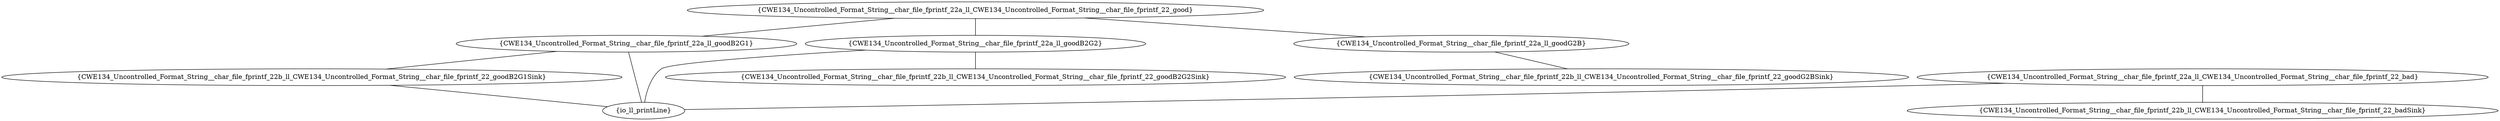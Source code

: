 graph "cg graph" {
CWE134_Uncontrolled_Format_String__char_file_fprintf_22b_ll_CWE134_Uncontrolled_Format_String__char_file_fprintf_22_goodB2G1Sink [label="{CWE134_Uncontrolled_Format_String__char_file_fprintf_22b_ll_CWE134_Uncontrolled_Format_String__char_file_fprintf_22_goodB2G1Sink}"];
io_ll_printLine [label="{io_ll_printLine}"];
CWE134_Uncontrolled_Format_String__char_file_fprintf_22a_ll_CWE134_Uncontrolled_Format_String__char_file_fprintf_22_good [label="{CWE134_Uncontrolled_Format_String__char_file_fprintf_22a_ll_CWE134_Uncontrolled_Format_String__char_file_fprintf_22_good}"];
CWE134_Uncontrolled_Format_String__char_file_fprintf_22a_ll_goodB2G1 [label="{CWE134_Uncontrolled_Format_String__char_file_fprintf_22a_ll_goodB2G1}"];
CWE134_Uncontrolled_Format_String__char_file_fprintf_22a_ll_goodB2G2 [label="{CWE134_Uncontrolled_Format_String__char_file_fprintf_22a_ll_goodB2G2}"];
CWE134_Uncontrolled_Format_String__char_file_fprintf_22a_ll_goodG2B [label="{CWE134_Uncontrolled_Format_String__char_file_fprintf_22a_ll_goodG2B}"];
CWE134_Uncontrolled_Format_String__char_file_fprintf_22a_ll_CWE134_Uncontrolled_Format_String__char_file_fprintf_22_bad [label="{CWE134_Uncontrolled_Format_String__char_file_fprintf_22a_ll_CWE134_Uncontrolled_Format_String__char_file_fprintf_22_bad}"];
CWE134_Uncontrolled_Format_String__char_file_fprintf_22b_ll_CWE134_Uncontrolled_Format_String__char_file_fprintf_22_badSink [label="{CWE134_Uncontrolled_Format_String__char_file_fprintf_22b_ll_CWE134_Uncontrolled_Format_String__char_file_fprintf_22_badSink}"];
CWE134_Uncontrolled_Format_String__char_file_fprintf_22b_ll_CWE134_Uncontrolled_Format_String__char_file_fprintf_22_goodB2G2Sink [label="{CWE134_Uncontrolled_Format_String__char_file_fprintf_22b_ll_CWE134_Uncontrolled_Format_String__char_file_fprintf_22_goodB2G2Sink}"];
CWE134_Uncontrolled_Format_String__char_file_fprintf_22b_ll_CWE134_Uncontrolled_Format_String__char_file_fprintf_22_goodG2BSink [label="{CWE134_Uncontrolled_Format_String__char_file_fprintf_22b_ll_CWE134_Uncontrolled_Format_String__char_file_fprintf_22_goodG2BSink}"];
CWE134_Uncontrolled_Format_String__char_file_fprintf_22b_ll_CWE134_Uncontrolled_Format_String__char_file_fprintf_22_goodB2G1Sink -- io_ll_printLine;
CWE134_Uncontrolled_Format_String__char_file_fprintf_22a_ll_CWE134_Uncontrolled_Format_String__char_file_fprintf_22_good -- CWE134_Uncontrolled_Format_String__char_file_fprintf_22a_ll_goodB2G1;
CWE134_Uncontrolled_Format_String__char_file_fprintf_22a_ll_CWE134_Uncontrolled_Format_String__char_file_fprintf_22_good -- CWE134_Uncontrolled_Format_String__char_file_fprintf_22a_ll_goodB2G2;
CWE134_Uncontrolled_Format_String__char_file_fprintf_22a_ll_CWE134_Uncontrolled_Format_String__char_file_fprintf_22_good -- CWE134_Uncontrolled_Format_String__char_file_fprintf_22a_ll_goodG2B;
CWE134_Uncontrolled_Format_String__char_file_fprintf_22a_ll_CWE134_Uncontrolled_Format_String__char_file_fprintf_22_bad -- io_ll_printLine;
CWE134_Uncontrolled_Format_String__char_file_fprintf_22a_ll_CWE134_Uncontrolled_Format_String__char_file_fprintf_22_bad -- CWE134_Uncontrolled_Format_String__char_file_fprintf_22b_ll_CWE134_Uncontrolled_Format_String__char_file_fprintf_22_badSink;
CWE134_Uncontrolled_Format_String__char_file_fprintf_22a_ll_goodB2G2 -- io_ll_printLine;
CWE134_Uncontrolled_Format_String__char_file_fprintf_22a_ll_goodB2G2 -- CWE134_Uncontrolled_Format_String__char_file_fprintf_22b_ll_CWE134_Uncontrolled_Format_String__char_file_fprintf_22_goodB2G2Sink;
CWE134_Uncontrolled_Format_String__char_file_fprintf_22a_ll_goodB2G1 -- io_ll_printLine;
CWE134_Uncontrolled_Format_String__char_file_fprintf_22a_ll_goodB2G1 -- CWE134_Uncontrolled_Format_String__char_file_fprintf_22b_ll_CWE134_Uncontrolled_Format_String__char_file_fprintf_22_goodB2G1Sink;
CWE134_Uncontrolled_Format_String__char_file_fprintf_22a_ll_goodG2B -- CWE134_Uncontrolled_Format_String__char_file_fprintf_22b_ll_CWE134_Uncontrolled_Format_String__char_file_fprintf_22_goodG2BSink;
}
